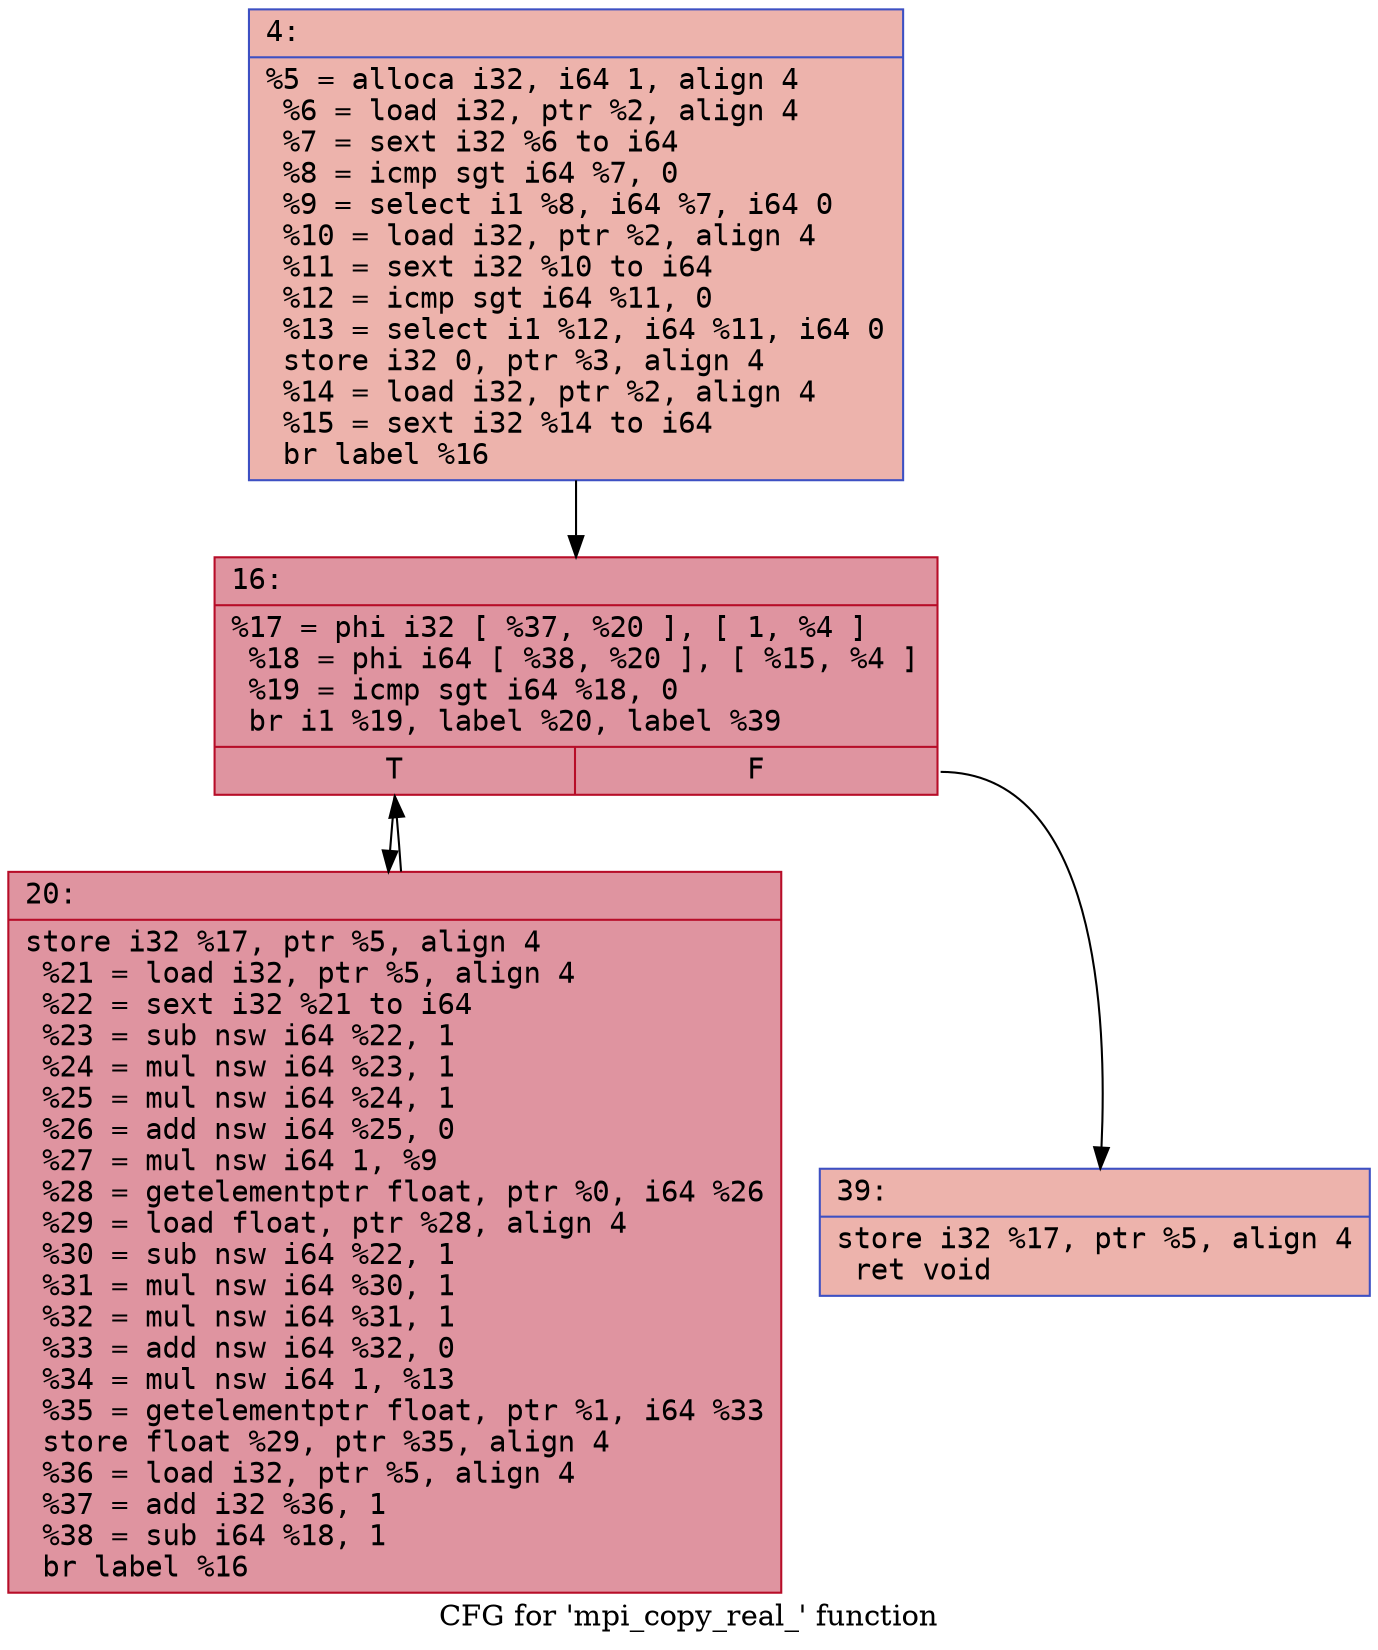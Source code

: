digraph "CFG for 'mpi_copy_real_' function" {
	label="CFG for 'mpi_copy_real_' function";

	Node0x5560a31c2f70 [shape=record,color="#3d50c3ff", style=filled, fillcolor="#d6524470" fontname="Courier",label="{4:\l|  %5 = alloca i32, i64 1, align 4\l  %6 = load i32, ptr %2, align 4\l  %7 = sext i32 %6 to i64\l  %8 = icmp sgt i64 %7, 0\l  %9 = select i1 %8, i64 %7, i64 0\l  %10 = load i32, ptr %2, align 4\l  %11 = sext i32 %10 to i64\l  %12 = icmp sgt i64 %11, 0\l  %13 = select i1 %12, i64 %11, i64 0\l  store i32 0, ptr %3, align 4\l  %14 = load i32, ptr %2, align 4\l  %15 = sext i32 %14 to i64\l  br label %16\l}"];
	Node0x5560a31c2f70 -> Node0x5560a31c35b0[tooltip="4 -> 16\nProbability 100.00%" ];
	Node0x5560a31c35b0 [shape=record,color="#b70d28ff", style=filled, fillcolor="#b70d2870" fontname="Courier",label="{16:\l|  %17 = phi i32 [ %37, %20 ], [ 1, %4 ]\l  %18 = phi i64 [ %38, %20 ], [ %15, %4 ]\l  %19 = icmp sgt i64 %18, 0\l  br i1 %19, label %20, label %39\l|{<s0>T|<s1>F}}"];
	Node0x5560a31c35b0:s0 -> Node0x5560a31c3670[tooltip="16 -> 20\nProbability 96.88%" ];
	Node0x5560a31c35b0:s1 -> Node0x5560a31c38a0[tooltip="16 -> 39\nProbability 3.12%" ];
	Node0x5560a31c3670 [shape=record,color="#b70d28ff", style=filled, fillcolor="#b70d2870" fontname="Courier",label="{20:\l|  store i32 %17, ptr %5, align 4\l  %21 = load i32, ptr %5, align 4\l  %22 = sext i32 %21 to i64\l  %23 = sub nsw i64 %22, 1\l  %24 = mul nsw i64 %23, 1\l  %25 = mul nsw i64 %24, 1\l  %26 = add nsw i64 %25, 0\l  %27 = mul nsw i64 1, %9\l  %28 = getelementptr float, ptr %0, i64 %26\l  %29 = load float, ptr %28, align 4\l  %30 = sub nsw i64 %22, 1\l  %31 = mul nsw i64 %30, 1\l  %32 = mul nsw i64 %31, 1\l  %33 = add nsw i64 %32, 0\l  %34 = mul nsw i64 1, %13\l  %35 = getelementptr float, ptr %1, i64 %33\l  store float %29, ptr %35, align 4\l  %36 = load i32, ptr %5, align 4\l  %37 = add i32 %36, 1\l  %38 = sub i64 %18, 1\l  br label %16\l}"];
	Node0x5560a31c3670 -> Node0x5560a31c35b0[tooltip="20 -> 16\nProbability 100.00%" ];
	Node0x5560a31c38a0 [shape=record,color="#3d50c3ff", style=filled, fillcolor="#d6524470" fontname="Courier",label="{39:\l|  store i32 %17, ptr %5, align 4\l  ret void\l}"];
}
